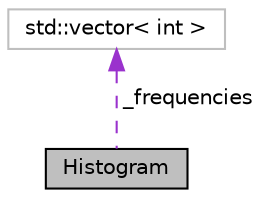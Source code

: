 digraph "Histogram"
{
 // INTERACTIVE_SVG=YES
  edge [fontname="Helvetica",fontsize="10",labelfontname="Helvetica",labelfontsize="10"];
  node [fontname="Helvetica",fontsize="10",shape=record];
  Node1 [label="Histogram",height=0.2,width=0.4,color="black", fillcolor="grey75", style="filled", fontcolor="black"];
  Node2 -> Node1 [dir="back",color="darkorchid3",fontsize="10",style="dashed",label=" _frequencies" ,fontname="Helvetica"];
  Node2 [label="std::vector\< int \>",height=0.2,width=0.4,color="grey75", fillcolor="white", style="filled"];
}
